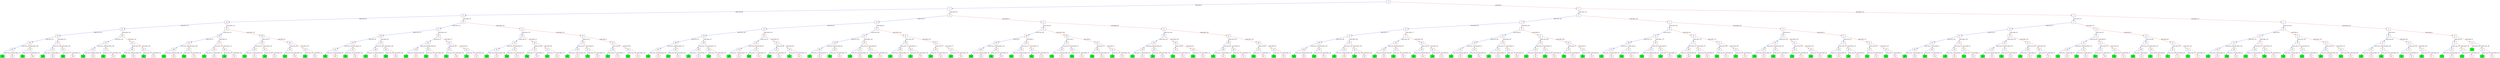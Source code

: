 digraph ExecutionTree {
	node [color=black fontname=Courier height=.5 shape=record]
	98 [color=blue, fillcolor=green, style=filled, fontcolor=black, fontname="Courier-Bold"]
	94 [color=blue, fillcolor=green, style=filled, fontcolor=black, fontname="Courier-Bold"]
	92 [color=blue, fillcolor=green, style=filled, fontcolor=black, fontname="Courier-Bold"]
	84 [color=blue, fillcolor=green, style=filled, fontcolor=black, fontname="Courier-Bold"]
	80 [color=blue, fillcolor=green, style=filled, fontcolor=black, fontname="Courier-Bold"]
	74 [color=blue, fillcolor=green, style=filled, fontcolor=black, fontname="Courier-Bold"]
	70 [color=blue, fillcolor=green, style=filled, fontcolor=black, fontname="Courier-Bold"]
	64 [color=blue, fillcolor=green, style=filled, fontcolor=black, fontname="Courier-Bold"]
	59 [color=blue, fillcolor=green, style=filled, fontcolor=black, fontname="Courier-Bold"]
	508 [color=blue, fillcolor=green, style=filled, fontcolor=black, fontname="Courier-Bold"]
	506 [color=blue, fillcolor=green, style=filled, fontcolor=black, fontname="Courier-Bold"]
	504 [color=blue, fillcolor=green, style=filled, fontcolor=black, fontname="Courier-Bold"]
	502 [color=blue, fillcolor=green, style=filled, fontcolor=black, fontname="Courier-Bold"]
	500 [color=blue, fillcolor=green, style=filled, fontcolor=black, fontname="Courier-Bold"]
	498 [color=blue, fillcolor=green, style=filled, fontcolor=black, fontname="Courier-Bold"]
	496 [color=blue, fillcolor=green, style=filled, fontcolor=black, fontname="Courier-Bold"]
	494 [color=blue, fillcolor=green, style=filled, fontcolor=black, fontname="Courier-Bold"]
	492 [color=blue, fillcolor=green, style=filled, fontcolor=black, fontname="Courier-Bold"]
	490 [color=blue, fillcolor=green, style=filled, fontcolor=black, fontname="Courier-Bold"]
	488 [color=blue, fillcolor=green, style=filled, fontcolor=black, fontname="Courier-Bold"]
	486 [color=blue, fillcolor=green, style=filled, fontcolor=black, fontname="Courier-Bold"]
	484 [color=blue, fillcolor=green, style=filled, fontcolor=black, fontname="Courier-Bold"]
	482 [color=blue, fillcolor=green, style=filled, fontcolor=black, fontname="Courier-Bold"]
	480 [color=blue, fillcolor=green, style=filled, fontcolor=black, fontname="Courier-Bold"]
	476 [color=blue, fillcolor=green, style=filled, fontcolor=black, fontname="Courier-Bold"]
	470 [color=blue, fillcolor=green, style=filled, fontcolor=black, fontname="Courier-Bold"]
	468 [color=blue, fillcolor=green, style=filled, fontcolor=black, fontname="Courier-Bold"]
	464 [color=blue, fillcolor=green, style=filled, fontcolor=black, fontname="Courier-Bold"]
	462 [color=blue, fillcolor=green, style=filled, fontcolor=black, fontname="Courier-Bold"]
	460 [color=blue, fillcolor=green, style=filled, fontcolor=black, fontname="Courier-Bold"]
	458 [color=blue, fillcolor=green, style=filled, fontcolor=black, fontname="Courier-Bold"]
	456 [color=blue, fillcolor=green, style=filled, fontcolor=black, fontname="Courier-Bold"]
	452 [color=blue, fillcolor=green, style=filled, fontcolor=black, fontname="Courier-Bold"]
	450 [color=blue, fillcolor=green, style=filled, fontcolor=black, fontname="Courier-Bold"]
	446 [color=blue, fillcolor=green, style=filled, fontcolor=black, fontname="Courier-Bold"]
	444 [color=blue, fillcolor=green, style=filled, fontcolor=black, fontname="Courier-Bold"]
	440 [color=blue, fillcolor=green, style=filled, fontcolor=black, fontname="Courier-Bold"]
	438 [color=blue, fillcolor=green, style=filled, fontcolor=black, fontname="Courier-Bold"]
	436 [color=blue, fillcolor=green, style=filled, fontcolor=black, fontname="Courier-Bold"]
	434 [color=blue, fillcolor=green, style=filled, fontcolor=black, fontname="Courier-Bold"]
	430 [color=blue, fillcolor=green, style=filled, fontcolor=black, fontname="Courier-Bold"]
	428 [color=blue, fillcolor=green, style=filled, fontcolor=black, fontname="Courier-Bold"]
	426 [color=blue, fillcolor=green, style=filled, fontcolor=black, fontname="Courier-Bold"]
	424 [color=blue, fillcolor=green, style=filled, fontcolor=black, fontname="Courier-Bold"]
	422 [color=blue, fillcolor=green, style=filled, fontcolor=black, fontname="Courier-Bold"]
	420 [color=blue, fillcolor=green, style=filled, fontcolor=black, fontname="Courier-Bold"]
	418 [color=blue, fillcolor=green, style=filled, fontcolor=black, fontname="Courier-Bold"]
	414 [color=blue, fillcolor=green, style=filled, fontcolor=black, fontname="Courier-Bold"]
	410 [color=blue, fillcolor=green, style=filled, fontcolor=black, fontname="Courier-Bold"]
	408 [color=blue, fillcolor=green, style=filled, fontcolor=black, fontname="Courier-Bold"]
	404 [color=blue, fillcolor=green, style=filled, fontcolor=black, fontname="Courier-Bold"]
	402 [color=blue, fillcolor=green, style=filled, fontcolor=black, fontname="Courier-Bold"]
	398 [color=blue, fillcolor=green, style=filled, fontcolor=black, fontname="Courier-Bold"]
	396 [color=blue, fillcolor=green, style=filled, fontcolor=black, fontname="Courier-Bold"]
	394 [color=blue, fillcolor=green, style=filled, fontcolor=black, fontname="Courier-Bold"]
	392 [color=blue, fillcolor=green, style=filled, fontcolor=black, fontname="Courier-Bold"]
	386 [color=blue, fillcolor=green, style=filled, fontcolor=black, fontname="Courier-Bold"]
	382 [color=blue, fillcolor=green, style=filled, fontcolor=black, fontname="Courier-Bold"]
	380 [color=blue, fillcolor=green, style=filled, fontcolor=black, fontname="Courier-Bold"]
	378 [color=blue, fillcolor=green, style=filled, fontcolor=black, fontname="Courier-Bold"]
	376 [color=blue, fillcolor=green, style=filled, fontcolor=black, fontname="Courier-Bold"]
	374 [color=blue, fillcolor=green, style=filled, fontcolor=black, fontname="Courier-Bold"]
	366 [color=blue, fillcolor=green, style=filled, fontcolor=black, fontname="Courier-Bold"]
	364 [color=blue, fillcolor=green, style=filled, fontcolor=black, fontname="Courier-Bold"]
	362 [color=blue, fillcolor=green, style=filled, fontcolor=black, fontname="Courier-Bold"]
	360 [color=blue, fillcolor=green, style=filled, fontcolor=black, fontname="Courier-Bold"]
	354 [color=blue, fillcolor=green, style=filled, fontcolor=black, fontname="Courier-Bold"]
	350 [color=blue, fillcolor=green, style=filled, fontcolor=black, fontname="Courier-Bold"]
	348 [color=blue, fillcolor=green, style=filled, fontcolor=black, fontname="Courier-Bold"]
	346 [color=blue, fillcolor=green, style=filled, fontcolor=black, fontname="Courier-Bold"]
	342 [color=blue, fillcolor=green, style=filled, fontcolor=black, fontname="Courier-Bold"]
	340 [color=blue, fillcolor=green, style=filled, fontcolor=black, fontname="Courier-Bold"]
	338 [color=blue, fillcolor=green, style=filled, fontcolor=black, fontname="Courier-Bold"]
	334 [color=blue, fillcolor=green, style=filled, fontcolor=black, fontname="Courier-Bold"]
	316 [color=blue, fillcolor=green, style=filled, fontcolor=black, fontname="Courier-Bold"]
	314 [color=blue, fillcolor=green, style=filled, fontcolor=black, fontname="Courier-Bold"]
	306 [color=blue, fillcolor=green, style=filled, fontcolor=black, fontname="Courier-Bold"]
	302 [color=blue, fillcolor=green, style=filled, fontcolor=black, fontname="Courier-Bold"]
	300 [color=blue, fillcolor=green, style=filled, fontcolor=black, fontname="Courier-Bold"]
	296 [color=blue, fillcolor=green, style=filled, fontcolor=black, fontname="Courier-Bold"]
	292 [color=blue, fillcolor=green, style=filled, fontcolor=black, fontname="Courier-Bold"]
	290 [color=blue, fillcolor=green, style=filled, fontcolor=black, fontname="Courier-Bold"]
	286 [color=blue, fillcolor=green, style=filled, fontcolor=black, fontname="Courier-Bold"]
	280 [color=blue, fillcolor=green, style=filled, fontcolor=black, fontname="Courier-Bold"]
	270 [color=blue, fillcolor=green, style=filled, fontcolor=black, fontname="Courier-Bold"]
	268 [color=blue, fillcolor=green, style=filled, fontcolor=black, fontname="Courier-Bold"]
	266 [color=blue, fillcolor=green, style=filled, fontcolor=black, fontname="Courier-Bold"]
	264 [color=blue, fillcolor=green, style=filled, fontcolor=black, fontname="Courier-Bold"]
	262 [color=blue, fillcolor=green, style=filled, fontcolor=black, fontname="Courier-Bold"]
	258 [color=blue, fillcolor=green, style=filled, fontcolor=black, fontname="Courier-Bold"]
	254 [color=blue, fillcolor=green, style=filled, fontcolor=black, fontname="Courier-Bold"]
	250 [color=blue, fillcolor=green, style=filled, fontcolor=black, fontname="Courier-Bold"]
	248 [color=blue, fillcolor=green, style=filled, fontcolor=black, fontname="Courier-Bold"]
	244 [color=blue, fillcolor=green, style=filled, fontcolor=black, fontname="Courier-Bold"]
	240 [color=blue, fillcolor=green, style=filled, fontcolor=black, fontname="Courier-Bold"]
	232 [color=blue, fillcolor=green, style=filled, fontcolor=black, fontname="Courier-Bold"]
	226 [color=blue, fillcolor=green, style=filled, fontcolor=black, fontname="Courier-Bold"]
	218 [color=blue, fillcolor=green, style=filled, fontcolor=black, fontname="Courier-Bold"]
	210 [color=blue, fillcolor=green, style=filled, fontcolor=black, fontname="Courier-Bold"]
	208 [color=blue, fillcolor=green, style=filled, fontcolor=black, fontname="Courier-Bold"]
	206 [color=blue, fillcolor=green, style=filled, fontcolor=black, fontname="Courier-Bold"]
	204 [color=blue, fillcolor=green, style=filled, fontcolor=black, fontname="Courier-Bold"]
	198 [color=blue, fillcolor=green, style=filled, fontcolor=black, fontname="Courier-Bold"]
	192 [color=blue, fillcolor=green, style=filled, fontcolor=black, fontname="Courier-Bold"]
	190 [color=blue, fillcolor=green, style=filled, fontcolor=black, fontname="Courier-Bold"]
	186 [color=blue, fillcolor=green, style=filled, fontcolor=black, fontname="Courier-Bold"]
	180 [color=blue, fillcolor=green, style=filled, fontcolor=black, fontname="Courier-Bold"]
	178 [color=blue, fillcolor=green, style=filled, fontcolor=black, fontname="Courier-Bold"]
	174 [color=blue, fillcolor=green, style=filled, fontcolor=black, fontname="Courier-Bold"]
	170 [color=blue, fillcolor=green, style=filled, fontcolor=black, fontname="Courier-Bold"]
	166 [color=blue, fillcolor=green, style=filled, fontcolor=black, fontname="Courier-Bold"]
	164 [color=blue, fillcolor=green, style=filled, fontcolor=black, fontname="Courier-Bold"]
	162 [color=blue, fillcolor=green, style=filled, fontcolor=black, fontname="Courier-Bold"]
	160 [color=blue, fillcolor=green, style=filled, fontcolor=black, fontname="Courier-Bold"]
	156 [color=blue, fillcolor=green, style=filled, fontcolor=black, fontname="Courier-Bold"]
	154 [color=blue, fillcolor=green, style=filled, fontcolor=black, fontname="Courier-Bold"]
	152 [color=blue, fillcolor=green, style=filled, fontcolor=black, fontname="Courier-Bold"]
	146 [color=blue, fillcolor=green, style=filled, fontcolor=black, fontname="Courier-Bold"]
	144 [color=blue, fillcolor=green, style=filled, fontcolor=black, fontname="Courier-Bold"]
	142 [color=blue, fillcolor=green, style=filled, fontcolor=black, fontname="Courier-Bold"]
	136 [color=blue, fillcolor=green, style=filled, fontcolor=black, fontname="Courier-Bold"]
	130 [color=blue, fillcolor=green, style=filled, fontcolor=black, fontname="Courier-Bold"]
	124 [color=blue, fillcolor=green, style=filled, fontcolor=black, fontname="Courier-Bold"]
	120 [color=blue, fillcolor=green, style=filled, fontcolor=black, fontname="Courier-Bold"]
	116 [color=blue, fillcolor=green, style=filled, fontcolor=black, fontname="Courier-Bold"]
	112 [color=blue, fillcolor=green, style=filled, fontcolor=black, fontname="Courier-Bold"]
	106 [color=blue, fillcolor=green, style=filled, fontcolor=black, fontname="Courier-Bold"]
	100 [color=blue, fillcolor=green, style=filled, fontcolor=black, fontname="Courier-Bold"]
	0 -> 2 [label=cond_true_1 color=blue]
	0 -> 3 [label=cond_false_1 color=red]
	2 -> 12 [label=cond_true_60 color=blue]
	2 -> 13 [label=cond_false_60 color=red]
	3 -> 4 [label=cond_true_125 color=blue]
	3 -> 5 [label=cond_false_125 color=red]
	10 -> 26 [label=cond_true_2 color=blue]
	10 -> 27 [label=cond_false_2 color=red]
	26 -> 56 [label=cond_true_101 color=blue]
	26 -> 57 [label=cond_false_101 color=red]
	27 -> 48 [label=cond_true_104 color=blue]
	27 -> 49 [label=cond_false_104 color=red]
	102 -> 284 [label=cond_true_3 color=blue]
	102 -> 285 [label=cond_false_3 color=red]
	284 -> 406 [label=cond_true_116 color=blue]
	284 -> 407 [label=cond_false_116 color=red]
	285 -> 390 [label=cond_true_117 color=blue]
	285 -> 391 [label=cond_false_117 color=red]
	103 -> 222 [label=cond_true_4 color=blue]
	103 -> 223 [label=cond_false_4 color=red]
	222 -> 318 [label=cond_true_76 color=blue]
	222 -> 319 [label=cond_false_76 color=red]
	223 -> 320 [label=cond_true_77 color=blue]
	223 -> 321 [label=cond_false_77 color=red]
	104 -> 272 [label=cond_true_5 color=blue]
	104 -> 273 [label=cond_false_5 color=red]
	272 -> 334 [label=cond_true_105 color=blue]
	272 -> 335 [label=cond_false_105 color=red]
	273 -> 290 [label=cond_true_106 color=blue]
	273 -> 291 [label=cond_false_106 color=red]
	105 -> 214 [label=cond_true_6 color=blue]
	105 -> 215 [label=cond_false_6 color=red]
	214 -> 240 [label=cond_true_69 color=blue]
	214 -> 241 [label=cond_false_69 color=red]
	215 -> 226 [label=cond_true_70 color=blue]
	215 -> 227 [label=cond_false_70 color=red]
	108 -> 120 [label=cond_true_7 color=blue]
	108 -> 121 [label=cond_false_7 color=red]
	109 -> 116 [label=cond_true_8 color=blue]
	109 -> 117 [label=cond_false_8 color=red]
	11 -> 18 [label=cond_true_9 color=blue]
	11 -> 19 [label=cond_false_9 color=red]
	18 -> 42 [label=cond_true_48 color=blue]
	18 -> 43 [label=cond_false_48 color=red]
	19 -> 32 [label=cond_true_55 color=blue]
	19 -> 33 [label=cond_false_55 color=red]
	110 -> 252 [label=cond_true_10 color=blue]
	110 -> 253 [label=cond_false_10 color=red]
	252 -> 352 [label=cond_true_97 color=blue]
	252 -> 353 [label=cond_false_97 color=red]
	253 -> 372 [label=cond_true_98 color=blue]
	253 -> 373 [label=cond_false_98 color=red]
	111 -> 212 [label=cond_true_11 color=blue]
	111 -> 213 [label=cond_false_11 color=red]
	212 -> 330 [label=cond_true_67 color=blue]
	212 -> 331 [label=cond_false_67 color=red]
	213 -> 304 [label=cond_true_68 color=blue]
	213 -> 305 [label=cond_false_68 color=red]
	114 -> 130 [label=cond_true_12 color=blue]
	114 -> 131 [label=cond_false_12 color=red]
	115 -> 124 [label=cond_true_13 color=blue]
	115 -> 125 [label=cond_false_13 color=red]
	118 -> 230 [label=cond_true_14 color=blue]
	118 -> 231 [label=cond_false_14 color=red]
	230 -> 266 [label=cond_true_83 color=blue]
	230 -> 267 [label=cond_false_83 color=red]
	231 -> 254 [label=cond_true_84 color=blue]
	231 -> 255 [label=cond_false_84 color=red]
	119 -> 234 [label=cond_true_15 color=blue]
	119 -> 235 [label=cond_false_15 color=red]
	234 -> 270 [label=cond_true_85 color=blue]
	234 -> 271 [label=cond_false_85 color=red]
	235 -> 250 [label=cond_true_86 color=blue]
	235 -> 251 [label=cond_false_86 color=red]
	12 -> 28 [label=cond_true_16 color=blue]
	12 -> 29 [label=cond_false_16 color=red]
	28 -> 62 [label=cond_true_113 color=blue]
	28 -> 63 [label=cond_false_113 color=red]
	29 -> 50 [label=cond_true_120 color=blue]
	29 -> 51 [label=cond_false_120 color=red]
	122 -> 282 [label=cond_true_17 color=blue]
	122 -> 283 [label=cond_false_17 color=red]
	282 -> 398 [label=cond_true_114 color=blue]
	282 -> 399 [label=cond_false_114 color=red]
	283 -> 302 [label=cond_true_115 color=blue]
	283 -> 303 [label=cond_false_115 color=red]
	123 -> 216 [label=cond_true_18 color=blue]
	123 -> 217 [label=cond_false_18 color=red]
	216 -> 244 [label=cond_true_71 color=blue]
	216 -> 245 [label=cond_false_71 color=red]
	217 -> 232 [label=cond_true_72 color=blue]
	217 -> 233 [label=cond_false_72 color=red]
	126 -> 288 [label=cond_true_19 color=blue]
	126 -> 289 [label=cond_false_19 color=red]
	288 -> 454 [label=cond_true_118 color=blue]
	288 -> 455 [label=cond_false_118 color=red]
	289 -> 388 [label=cond_true_119 color=blue]
	289 -> 389 [label=cond_false_119 color=red]
	127 -> 236 [label=cond_true_20 color=blue]
	127 -> 237 [label=cond_false_20 color=red]
	236 -> 370 [label=cond_true_87 color=blue]
	236 -> 371 [label=cond_false_87 color=red]
	237 -> 332 [label=cond_true_88 color=blue]
	237 -> 333 [label=cond_false_88 color=red]
	128 -> 242 [label=cond_true_21 color=blue]
	128 -> 243 [label=cond_false_21 color=red]
	242 -> 286 [label=cond_true_92 color=blue]
	242 -> 287 [label=cond_false_92 color=red]
	243 -> 258 [label=cond_true_93 color=blue]
	243 -> 259 [label=cond_false_93 color=red]
	129 -> 224 [label=cond_true_22 color=blue]
	129 -> 225 [label=cond_false_22 color=red]
	224 -> 262 [label=cond_true_78 color=blue]
	224 -> 263 [label=cond_false_78 color=red]
	225 -> 248 [label=cond_true_79 color=blue]
	225 -> 249 [label=cond_false_79 color=red]
	13 -> 20 [label=cond_true_23 color=blue]
	13 -> 21 [label=cond_false_23 color=red]
	20 -> 40 [label=cond_true_61 color=blue]
	20 -> 41 [label=cond_false_61 color=red]
	21 -> 36 [label=cond_true_66 color=blue]
	21 -> 37 [label=cond_false_66 color=red]
	132 -> 144 [label=cond_true_24 color=blue]
	132 -> 145 [label=cond_false_24 color=red]
	133 -> 136 [label=cond_true_25 color=blue]
	133 -> 137 [label=cond_false_25 color=red]
	134 -> 156 [label=cond_true_26 color=blue]
	134 -> 157 [label=cond_false_26 color=red]
	135 -> 142 [label=cond_true_27 color=blue]
	135 -> 143 [label=cond_false_27 color=red]
	138 -> 154 [label=cond_true_28 color=blue]
	138 -> 155 [label=cond_false_28 color=red]
	139 -> 146 [label=cond_true_29 color=blue]
	139 -> 147 [label=cond_false_29 color=red]
	14 -> 34 [label=cond_true_30 color=blue]
	14 -> 35 [label=cond_false_30 color=red]
	34 -> 122 [label=cond_true_156 color=blue]
	34 -> 123 [label=cond_false_156 color=red]
	35 -> 68 [label=cond_true_159 color=blue]
	35 -> 69 [label=cond_false_159 color=red]
	140 -> 162 [label=cond_true_31 color=blue]
	140 -> 163 [label=cond_false_31 color=red]
	141 -> 152 [label=cond_true_32 color=blue]
	141 -> 153 [label=cond_false_32 color=red]
	148 -> 164 [label=cond_true_33 color=blue]
	148 -> 165 [label=cond_false_33 color=red]
	149 -> 160 [label=cond_true_34 color=blue]
	149 -> 161 [label=cond_false_34 color=red]
	15 -> 24 [label=cond_true_35 color=blue]
	15 -> 25 [label=cond_false_35 color=red]
	24 -> 52 [label=cond_true_91 color=blue]
	24 -> 53 [label=cond_false_91 color=red]
	25 -> 44 [label=cond_true_96 color=blue]
	25 -> 45 [label=cond_false_96 color=red]
	150 -> 274 [label=cond_true_36 color=blue]
	150 -> 275 [label=cond_false_36 color=red]
	274 -> 416 [label=cond_true_107 color=blue]
	274 -> 417 [label=cond_false_107 color=red]
	275 -> 368 [label=cond_true_108 color=blue]
	275 -> 369 [label=cond_false_108 color=red]
	151 -> 246 [label=cond_true_37 color=blue]
	151 -> 247 [label=cond_false_37 color=red]
	246 -> 358 [label=cond_true_94 color=blue]
	246 -> 359 [label=cond_false_94 color=red]
	247 -> 324 [label=cond_true_95 color=blue]
	247 -> 325 [label=cond_false_95 color=red]
	158 -> 170 [label=cond_true_38 color=blue]
	158 -> 171 [label=cond_false_38 color=red]
	159 -> 166 [label=cond_true_39 color=blue]
	159 -> 167 [label=cond_false_39 color=red]
	16 -> 38 [label=cond_true_40 color=blue]
	16 -> 39 [label=cond_false_40 color=red]
	38 -> 104 [label=cond_true_174 color=blue]
	38 -> 105 [label=cond_false_174 color=red]
	39 -> 72 [label=cond_true_179 color=blue]
	39 -> 73 [label=cond_false_179 color=red]
	168 -> 180 [label=cond_true_41 color=blue]
	168 -> 181 [label=cond_false_41 color=red]
	169 -> 174 [label=cond_true_42 color=blue]
	169 -> 175 [label=cond_false_42 color=red]
	17 -> 30 [label=cond_true_43 color=blue]
	17 -> 31 [label=cond_false_43 color=red]
	30 -> 60 [label=cond_true_126 color=blue]
	30 -> 61 [label=cond_false_126 color=red]
	31 -> 54 [label=cond_true_131 color=blue]
	31 -> 55 [label=cond_false_131 color=red]
	172 -> 190 [label=cond_true_44 color=blue]
	172 -> 191 [label=cond_false_44 color=red]
	173 -> 178 [label=cond_true_45 color=blue]
	173 -> 179 [label=cond_false_45 color=red]
	176 -> 192 [label=cond_true_46 color=blue]
	176 -> 193 [label=cond_false_46 color=red]
	177 -> 186 [label=cond_true_47 color=blue]
	177 -> 187 [label=cond_false_47 color=red]
	42 -> 90 [label=cond_true_193 color=blue]
	42 -> 91 [label=cond_false_193 color=red]
	43 -> 78 [label=cond_true_194 color=blue]
	43 -> 79 [label=cond_false_194 color=red]
	182 -> 256 [label=cond_true_49 color=blue]
	182 -> 257 [label=cond_false_49 color=red]
	256 -> 292 [label=cond_true_99 color=blue]
	256 -> 293 [label=cond_false_99 color=red]
	257 -> 280 [label=cond_true_100 color=blue]
	257 -> 281 [label=cond_false_100 color=red]
	183 -> 238 [label=cond_true_50 color=blue]
	183 -> 239 [label=cond_false_50 color=red]
	238 -> 268 [label=cond_true_89 color=blue]
	238 -> 269 [label=cond_false_89 color=red]
	239 -> 264 [label=cond_true_90 color=blue]
	239 -> 265 [label=cond_false_90 color=red]
	184 -> 218 [label=cond_true_51 color=blue]
	184 -> 219 [label=cond_false_51 color=red]
	185 -> 198 [label=cond_true_52 color=blue]
	185 -> 199 [label=cond_false_52 color=red]
	188 -> 276 [label=cond_true_53 color=blue]
	188 -> 277 [label=cond_false_53 color=red]
	276 -> 400 [label=cond_true_109 color=blue]
	276 -> 401 [label=cond_false_109 color=red]
	277 -> 344 [label=cond_true_110 color=blue]
	277 -> 345 [label=cond_false_110 color=red]
	189 -> 260 [label=cond_true_54 color=blue]
	189 -> 261 [label=cond_false_54 color=red]
	260 -> 356 [label=cond_true_102 color=blue]
	260 -> 357 [label=cond_false_102 color=red]
	261 -> 336 [label=cond_true_103 color=blue]
	261 -> 337 [label=cond_false_103 color=red]
	32 -> 66 [label=cond_true_138 color=blue]
	32 -> 67 [label=cond_false_138 color=red]
	33 -> 58 [label=cond_true_149 color=blue]
	33 -> 59 [label=cond_false_149 color=red]
	194 -> 210 [label=cond_true_56 color=blue]
	194 -> 211 [label=cond_false_56 color=red]
	195 -> 204 [label=cond_true_57 color=blue]
	195 -> 205 [label=cond_false_57 color=red]
	196 -> 208 [label=cond_true_58 color=blue]
	196 -> 209 [label=cond_false_58 color=red]
	197 -> 206 [label=cond_true_59 color=blue]
	197 -> 207 [label=cond_false_59 color=red]
	40 -> 126 [label=cond_true_183 color=blue]
	40 -> 127 [label=cond_false_183 color=red]
	41 -> 96 [label=cond_true_188 color=blue]
	41 -> 97 [label=cond_false_188 color=red]
	200 -> 298 [label=cond_true_62 color=blue]
	200 -> 299 [label=cond_false_62 color=red]
	298 -> 342 [label=cond_true_123 color=blue]
	298 -> 343 [label=cond_false_123 color=red]
	299 -> 316 [label=cond_true_124 color=blue]
	299 -> 317 [label=cond_false_124 color=red]
	201 -> 278 [label=cond_true_63 color=blue]
	201 -> 279 [label=cond_false_63 color=red]
	278 -> 300 [label=cond_true_111 color=blue]
	278 -> 301 [label=cond_false_111 color=red]
	279 -> 296 [label=cond_true_112 color=blue]
	279 -> 297 [label=cond_false_112 color=red]
	202 -> 328 [label=cond_true_64 color=blue]
	202 -> 329 [label=cond_false_64 color=red]
	328 -> 428 [label=cond_true_147 color=blue]
	328 -> 429 [label=cond_false_147 color=red]
	329 -> 382 [label=cond_true_148 color=blue]
	329 -> 383 [label=cond_false_148 color=red]
	203 -> 294 [label=cond_true_65 color=blue]
	203 -> 295 [label=cond_false_65 color=red]
	294 -> 314 [label=cond_true_121 color=blue]
	294 -> 315 [label=cond_false_121 color=red]
	295 -> 306 [label=cond_true_122 color=blue]
	295 -> 307 [label=cond_false_122 color=red]
	36 -> 102 [label=cond_true_166 color=blue]
	36 -> 103 [label=cond_false_166 color=red]
	37 -> 82 [label=cond_true_169 color=blue]
	37 -> 83 [label=cond_false_169 color=red]
	330 -> 422 [label=cond_true_150 color=blue]
	330 -> 423 [label=cond_false_150 color=red]
	331 -> 378 [label=cond_true_151 color=blue]
	331 -> 379 [label=cond_false_151 color=red]
	304 -> 366 [label=cond_true_127 color=blue]
	304 -> 367 [label=cond_false_127 color=red]
	305 -> 338 [label=cond_true_128 color=blue]
	305 -> 339 [label=cond_false_128 color=red]
	22 -> 76 [label=cond_true_73 color=blue]
	22 -> 77 [label=cond_false_73 color=red]
	76 -> 326 [label=cond_true_239 color=blue]
	76 -> 327 [label=cond_false_239 color=red]
	77 -> 182 [label=cond_true_240 color=blue]
	77 -> 183 [label=cond_false_240 color=red]
	220 -> 308 [label=cond_true_74 color=blue]
	220 -> 309 [label=cond_false_74 color=red]
	308 -> 402 [label=cond_true_129 color=blue]
	308 -> 403 [label=cond_false_129 color=red]
	309 -> 376 [label=cond_true_130 color=blue]
	309 -> 377 [label=cond_false_130 color=red]
	221 -> 310 [label=cond_true_75 color=blue]
	221 -> 311 [label=cond_false_75 color=red]
	310 -> 348 [label=cond_true_132 color=blue]
	310 -> 349 [label=cond_false_132 color=red]
	311 -> 354 [label=cond_true_133 color=blue]
	311 -> 355 [label=cond_false_133 color=red]
	318 -> 350 [label=cond_true_136 color=blue]
	318 -> 351 [label=cond_false_136 color=red]
	319 -> 360 [label=cond_true_137 color=blue]
	319 -> 361 [label=cond_false_137 color=red]
	320 -> 364 [label=cond_true_139 color=blue]
	320 -> 365 [label=cond_false_139 color=red]
	321 -> 374 [label=cond_true_140 color=blue]
	321 -> 375 [label=cond_false_140 color=red]
	228 -> 384 [label=cond_true_80 color=blue]
	228 -> 385 [label=cond_false_80 color=red]
	384 -> 462 [label=cond_true_175 color=blue]
	384 -> 463 [label=cond_false_175 color=red]
	385 -> 440 [label=cond_true_176 color=blue]
	385 -> 441 [label=cond_false_176 color=red]
	229 -> 312 [label=cond_true_81 color=blue]
	229 -> 313 [label=cond_false_81 color=red]
	312 -> 380 [label=cond_true_134 color=blue]
	312 -> 381 [label=cond_false_134 color=red]
	313 -> 340 [label=cond_true_135 color=blue]
	313 -> 341 [label=cond_false_135 color=red]
	23 -> 46 [label=cond_true_82 color=blue]
	23 -> 47 [label=cond_false_82 color=red]
	46 -> 128 [label=cond_true_205 color=blue]
	46 -> 129 [label=cond_false_205 color=red]
	47 -> 118 [label=cond_true_208 color=blue]
	47 -> 119 [label=cond_false_208 color=red]
	370 -> 460 [label=cond_true_170 color=blue]
	370 -> 461 [label=cond_false_170 color=red]
	371 -> 450 [label=cond_true_171 color=blue]
	371 -> 451 [label=cond_false_171 color=red]
	332 -> 394 [label=cond_true_152 color=blue]
	332 -> 395 [label=cond_false_152 color=red]
	333 -> 362 [label=cond_true_153 color=blue]
	333 -> 363 [label=cond_false_153 color=red]
	52 -> 140 [label=cond_true_220 color=blue]
	52 -> 141 [label=cond_false_220 color=red]
	53 -> 132 [label=cond_true_221 color=blue]
	53 -> 133 [label=cond_false_221 color=red]
	358 -> 436 [label=cond_true_164 color=blue]
	358 -> 437 [label=cond_false_164 color=red]
	359 -> 414 [label=cond_true_165 color=blue]
	359 -> 415 [label=cond_false_165 color=red]
	324 -> 404 [label=cond_true_143 color=blue]
	324 -> 405 [label=cond_false_143 color=red]
	325 -> 346 [label=cond_true_144 color=blue]
	325 -> 347 [label=cond_false_144 color=red]
	44 -> 108 [label=cond_true_197 color=blue]
	44 -> 109 [label=cond_false_197 color=red]
	45 -> 86 [label=cond_true_202 color=blue]
	45 -> 87 [label=cond_false_202 color=red]
	352 -> 470 [label=cond_true_160 color=blue]
	352 -> 471 [label=cond_false_160 color=red]
	353 -> 410 [label=cond_true_161 color=blue]
	353 -> 411 [label=cond_false_161 color=red]
	372 -> 446 [label=cond_true_172 color=blue]
	372 -> 447 [label=cond_false_172 color=red]
	373 -> 424 [label=cond_true_173 color=blue]
	373 -> 425 [label=cond_false_173 color=red]
	56 -> 184 [label=cond_true_224 color=blue]
	56 -> 185 [label=cond_false_224 color=red]
	57 -> 138 [label=cond_true_225 color=blue]
	57 -> 139 [label=cond_false_225 color=red]
	356 -> 430 [label=cond_true_162 color=blue]
	356 -> 431 [label=cond_false_162 color=red]
	357 -> 420 [label=cond_true_163 color=blue]
	357 -> 421 [label=cond_false_163 color=red]
	336 -> 392 [label=cond_true_154 color=blue]
	336 -> 393 [label=cond_false_154 color=red]
	337 -> 386 [label=cond_true_155 color=blue]
	337 -> 387 [label=cond_false_155 color=red]
	48 -> 114 [label=cond_true_215 color=blue]
	48 -> 115 [label=cond_false_215 color=red]
	49 -> 88 [label=cond_true_216 color=blue]
	49 -> 89 [label=cond_false_216 color=red]
	416 -> 484 [label=cond_true_191 color=blue]
	416 -> 485 [label=cond_false_191 color=red]
	417 -> 464 [label=cond_true_192 color=blue]
	417 -> 465 [label=cond_false_192 color=red]
	368 -> 452 [label=cond_true_167 color=blue]
	368 -> 453 [label=cond_false_167 color=red]
	369 -> 408 [label=cond_true_168 color=blue]
	369 -> 409 [label=cond_false_168 color=red]
	400 -> 482 [label=cond_true_184 color=blue]
	400 -> 483 [label=cond_false_184 color=red]
	401 -> 456 [label=cond_true_185 color=blue]
	401 -> 457 [label=cond_false_185 color=red]
	344 -> 418 [label=cond_true_157 color=blue]
	344 -> 419 [label=cond_false_157 color=red]
	345 -> 396 [label=cond_true_158 color=blue]
	345 -> 397 [label=cond_false_158 color=red]
	62 -> 322 [label=cond_true_230 color=blue]
	62 -> 323 [label=cond_false_230 color=red]
	63 -> 188 [label=cond_true_231 color=blue]
	63 -> 189 [label=cond_false_231 color=red]
	406 -> 488 [label=cond_true_186 color=blue]
	406 -> 489 [label=cond_false_186 color=red]
	407 -> 458 [label=cond_true_187 color=blue]
	407 -> 459 [label=cond_false_187 color=red]
	390 -> 444 [label=cond_true_180 color=blue]
	390 -> 445 [label=cond_false_180 color=red]
	391 -> 438 [label=cond_true_181 color=blue]
	391 -> 439 [label=cond_false_181 color=red]
	454 -> 496 [label=cond_true_203 color=blue]
	454 -> 497 [label=cond_false_203 color=red]
	455 -> 492 [label=cond_true_204 color=blue]
	455 -> 493 [label=cond_false_204 color=red]
	388 -> 426 [label=cond_true_177 color=blue]
	388 -> 427 [label=cond_false_177 color=red]
	389 -> 434 [label=cond_true_178 color=blue]
	389 -> 435 [label=cond_false_178 color=red]
	50 -> 150 [label=cond_true_218 color=blue]
	50 -> 151 [label=cond_false_218 color=red]
	51 -> 110 [label=cond_true_219 color=blue]
	51 -> 111 [label=cond_false_219 color=red]
	4 -> 8 [label=cond_true_182 color=blue]
	4 -> 9 [label=cond_false_182 color=red]
	5 -> 6 [label=cond_true_217 color=blue]
	5 -> 7 [label=cond_false_217 color=red]
	60 -> 194 [label=cond_true_228 color=blue]
	60 -> 195 [label=cond_false_228 color=red]
	61 -> 158 [label=cond_true_229 color=blue]
	61 -> 159 [label=cond_false_229 color=red]
	54 -> 148 [label=cond_true_222 color=blue]
	54 -> 149 [label=cond_false_222 color=red]
	55 -> 134 [label=cond_true_223 color=blue]
	55 -> 135 [label=cond_false_223 color=red]
	66 -> 74 [label=cond_true_232 color=blue]
	66 -> 75 [label=cond_false_232 color=red]
	67 -> 70 [label=cond_true_233 color=blue]
	67 -> 71 [label=cond_false_233 color=red]
	322 -> 442 [label=cond_true_141 color=blue]
	322 -> 443 [label=cond_false_141 color=red]
	442 -> 478 [label=cond_true_198 color=blue]
	442 -> 479 [label=cond_false_198 color=red]
	443 -> 474 [label=cond_true_199 color=blue]
	443 -> 475 [label=cond_false_199 color=red]
	323 -> 412 [label=cond_true_142 color=blue]
	323 -> 413 [label=cond_false_142 color=red]
	412 -> 472 [label=cond_true_189 color=blue]
	412 -> 473 [label=cond_false_189 color=red]
	413 -> 466 [label=cond_true_190 color=blue]
	413 -> 467 [label=cond_false_190 color=red]
	326 -> 448 [label=cond_true_145 color=blue]
	326 -> 449 [label=cond_false_145 color=red]
	448 -> 500 [label=cond_true_200 color=blue]
	448 -> 501 [label=cond_false_200 color=red]
	449 -> 476 [label=cond_true_201 color=blue]
	449 -> 477 [label=cond_false_201 color=red]
	327 -> 432 [label=cond_true_146 color=blue]
	327 -> 433 [label=cond_false_146 color=red]
	432 -> 468 [label=cond_true_195 color=blue]
	432 -> 469 [label=cond_false_195 color=red]
	433 -> 480 [label=cond_true_196 color=blue]
	433 -> 481 [label=cond_false_196 color=red]
	58 -> 64 [label=cond_true_226 color=blue]
	58 -> 65 [label=cond_false_226 color=red]
	68 -> 176 [label=cond_true_234 color=blue]
	68 -> 177 [label=cond_false_234 color=red]
	69 -> 168 [label=cond_true_235 color=blue]
	69 -> 169 [label=cond_false_235 color=red]
	82 -> 202 [label=cond_true_244 color=blue]
	82 -> 203 [label=cond_false_244 color=red]
	83 -> 200 [label=cond_true_245 color=blue]
	83 -> 201 [label=cond_false_245 color=red]
	72 -> 196 [label=cond_true_237 color=blue]
	72 -> 197 [label=cond_false_237 color=red]
	73 -> 172 [label=cond_true_238 color=blue]
	73 -> 173 [label=cond_false_238 color=red]
	8 -> 22 [label=cond_true_243 color=blue]
	8 -> 23 [label=cond_false_243 color=red]
	9 -> 16 [label=cond_true_250 color=blue]
	9 -> 17 [label=cond_false_250 color=red]
	96 -> 228 [label=cond_true_253 color=blue]
	96 -> 229 [label=cond_false_253 color=red]
	97 -> 220 [label=cond_true_254 color=blue]
	97 -> 221 [label=cond_false_254 color=red]
	472 -> 502 [label=cond_true_209 color=blue]
	472 -> 503 [label=cond_false_209 color=red]
	473 -> 490 [label=cond_true_210 color=blue]
	473 -> 491 [label=cond_false_210 color=red]
	466 -> 494 [label=cond_true_206 color=blue]
	466 -> 495 [label=cond_false_206 color=red]
	467 -> 486 [label=cond_true_207 color=blue]
	467 -> 487 [label=cond_false_207 color=red]
	90 -> 112 [label=cond_true_251 color=blue]
	90 -> 113 [label=cond_false_251 color=red]
	91 -> 100 [label=cond_true_252 color=blue]
	91 -> 101 [label=cond_false_252 color=red]
	78 -> 84 [label=cond_true_241 color=blue]
	78 -> 85 [label=cond_false_241 color=red]
	79 -> 80 [label=cond_true_242 color=blue]
	79 -> 81 [label=cond_false_242 color=red]
	478 -> 506 [label=cond_true_213 color=blue]
	478 -> 507 [label=cond_false_213 color=red]
	479 -> 498 [label=cond_true_214 color=blue]
	479 -> 499 [label=cond_false_214 color=red]
	474 -> 508 [label=cond_true_211 color=blue]
	474 -> 509 [label=cond_false_211 color=red]
	475 -> 504 [label=cond_true_212 color=blue]
	475 -> 505 [label=cond_false_212 color=red]
	86 -> 92 [label=cond_true_246 color=blue]
	86 -> 93 [label=cond_false_246 color=red]
	87 -> 94 [label=cond_true_247 color=blue]
	87 -> 95 [label=cond_false_247 color=red]
	88 -> 106 [label=cond_true_248 color=blue]
	88 -> 107 [label=cond_false_248 color=red]
	89 -> 98 [label=cond_true_249 color=blue]
	89 -> 99 [label=cond_false_249 color=red]
	6 -> 14 [label=cond_true_227 color=blue]
	6 -> 15 [label=cond_false_227 color=red]
	7 -> 10 [label=cond_true_236 color=blue]
	7 -> 11 [label=cond_false_236 color=red]
}
